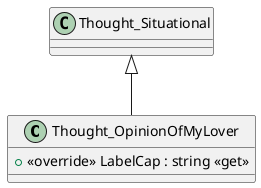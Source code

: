 @startuml
class Thought_OpinionOfMyLover {
    + <<override>> LabelCap : string <<get>>
}
Thought_Situational <|-- Thought_OpinionOfMyLover
@enduml
